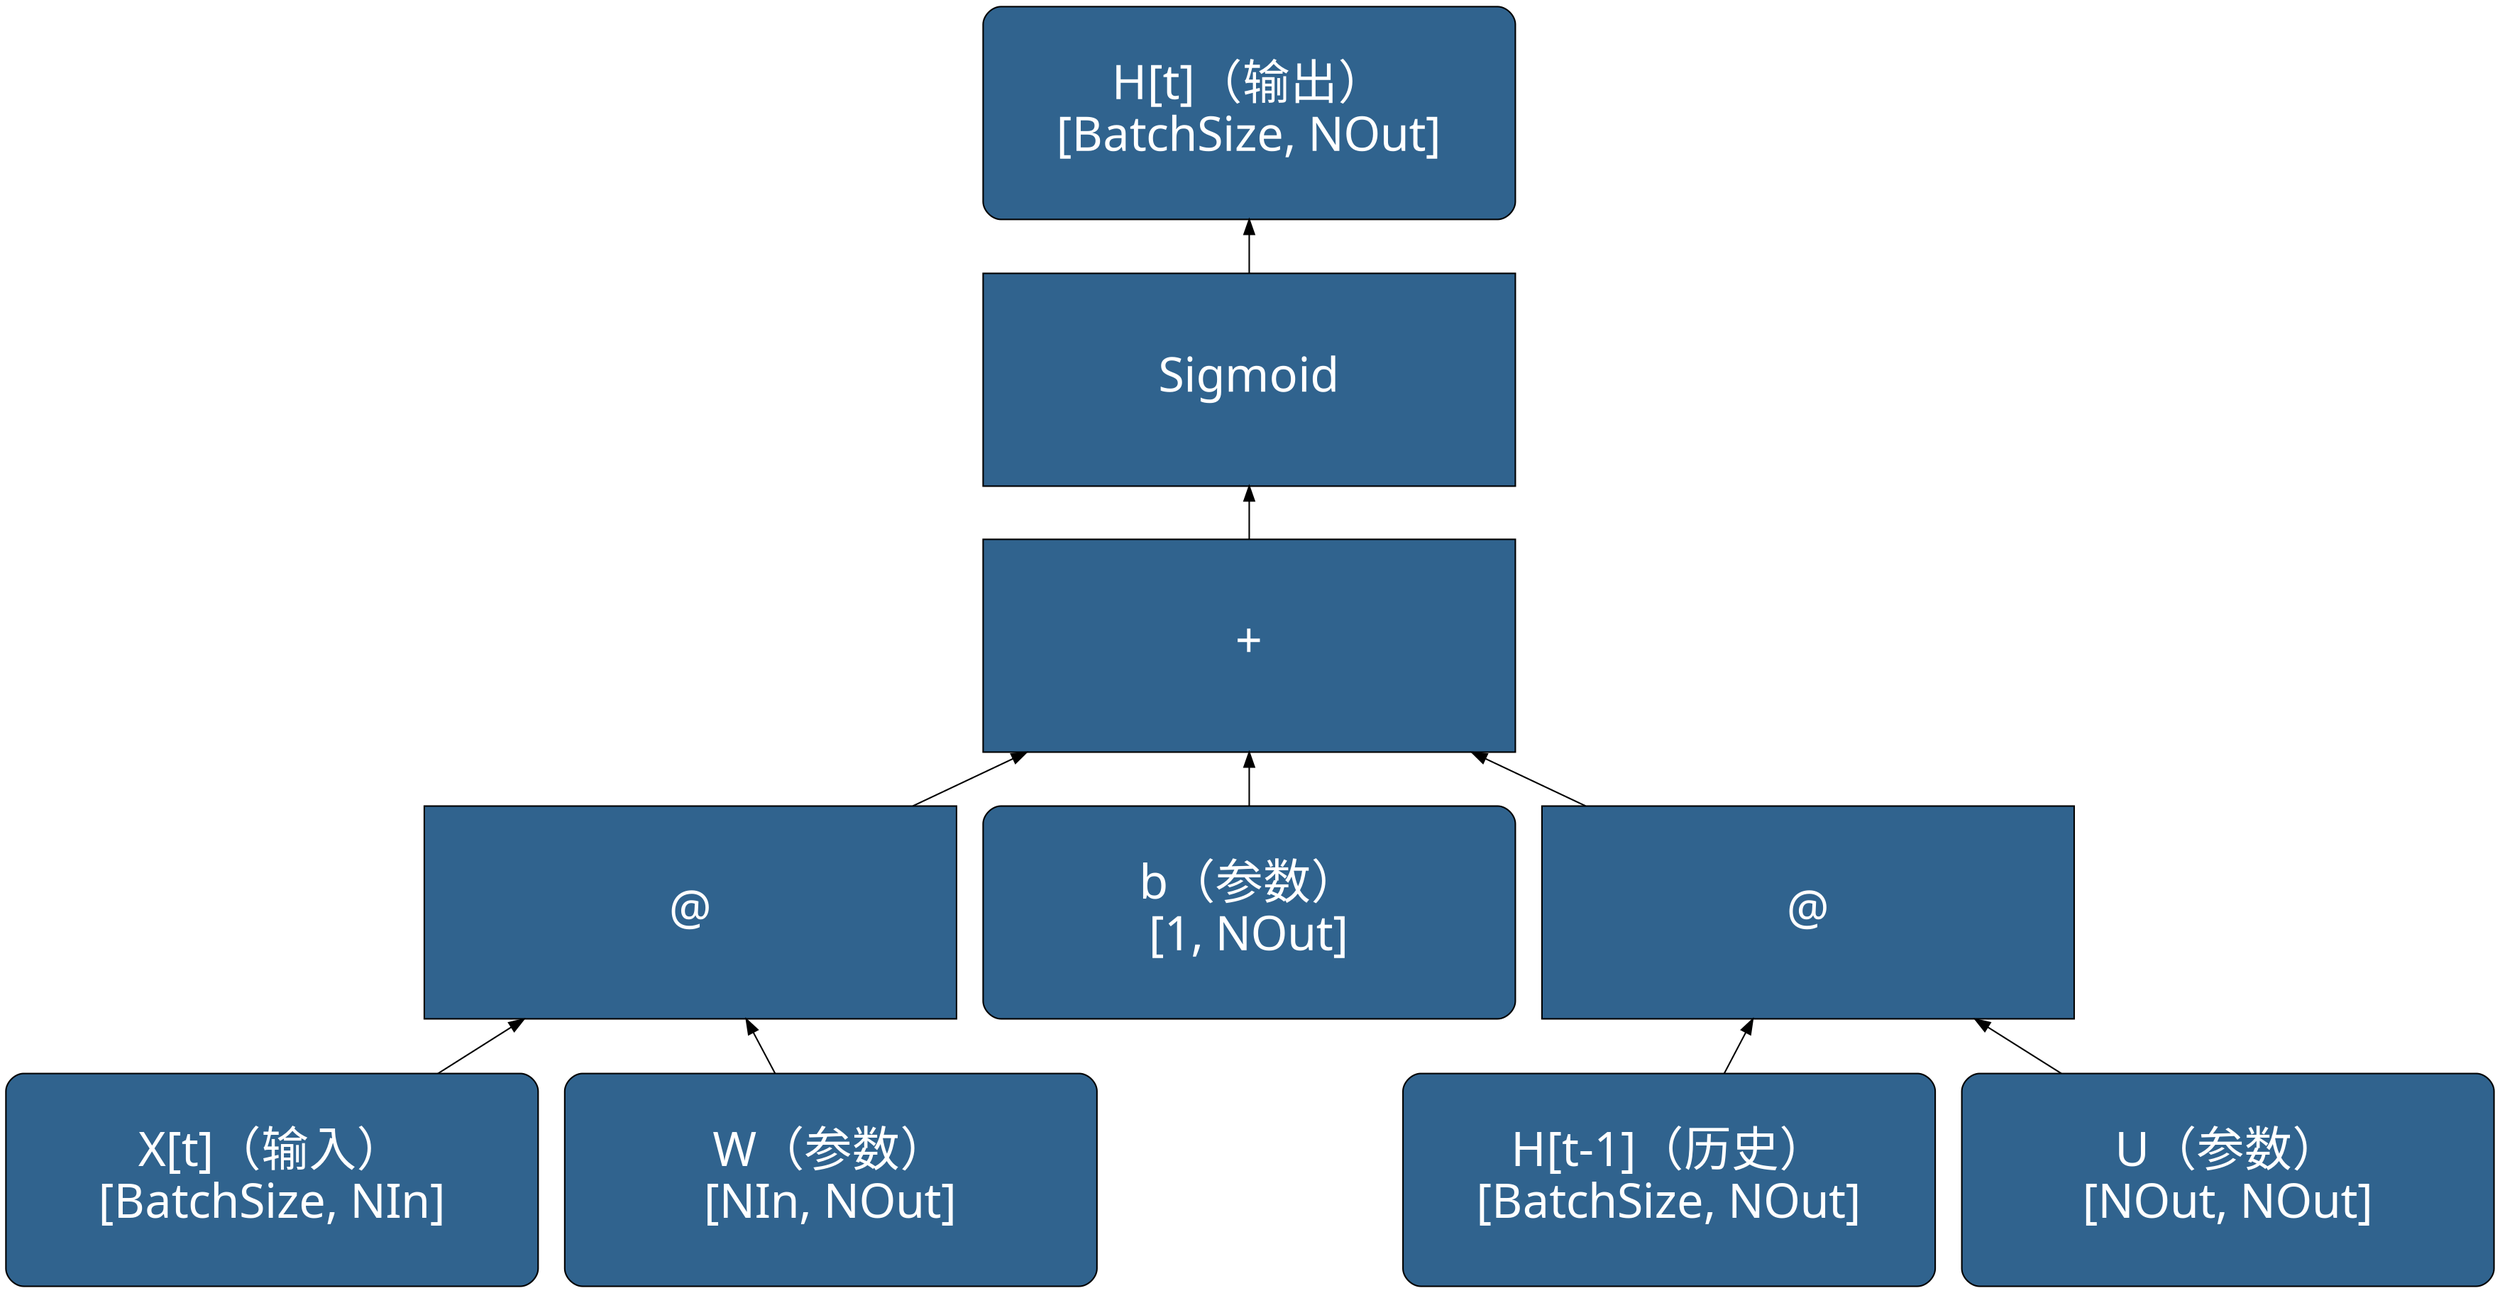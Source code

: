 digraph RNNCell {
	rankdir=BT
    node [
		style=filled, 
		color=Black
		fontcolor=White, 
		fillcolor="#30638e", 
		fontname="SimHei",
		fontsize=32,
		width=5, height=2,
		shape="box",
	]

    x [label="X[t]（输入）\n[BatchSize, NIn]", shape="Mrecord"]
    his [label="H[t-1]（历史）\n[BatchSize, NOut]", shape="Mrecord"]
    w_x [label="W（参数）\n[NIn, NOut]", shape="Mrecord"]
    w_h [label="U（参数）\n[NOut, NOut]", shape="Mrecord"]
    b   [label="b（参数）\n[1, NOut]", shape="Mrecord"]
    σ   [label="Sigmoid"]
    matmul1 [label="@"]
    matmul2 [label="@"]
    plus  [label="+"]
    h   [label="H[t]（输出）\n[BatchSize, NOut]", shape="Mrecord"]

    x -> matmul1
    w_x -> matmul1
    his -> matmul2
    w_h -> matmul2
    matmul1 -> plus
    matmul2 -> plus
    b -> plus
    plus -> σ
    σ -> h

}